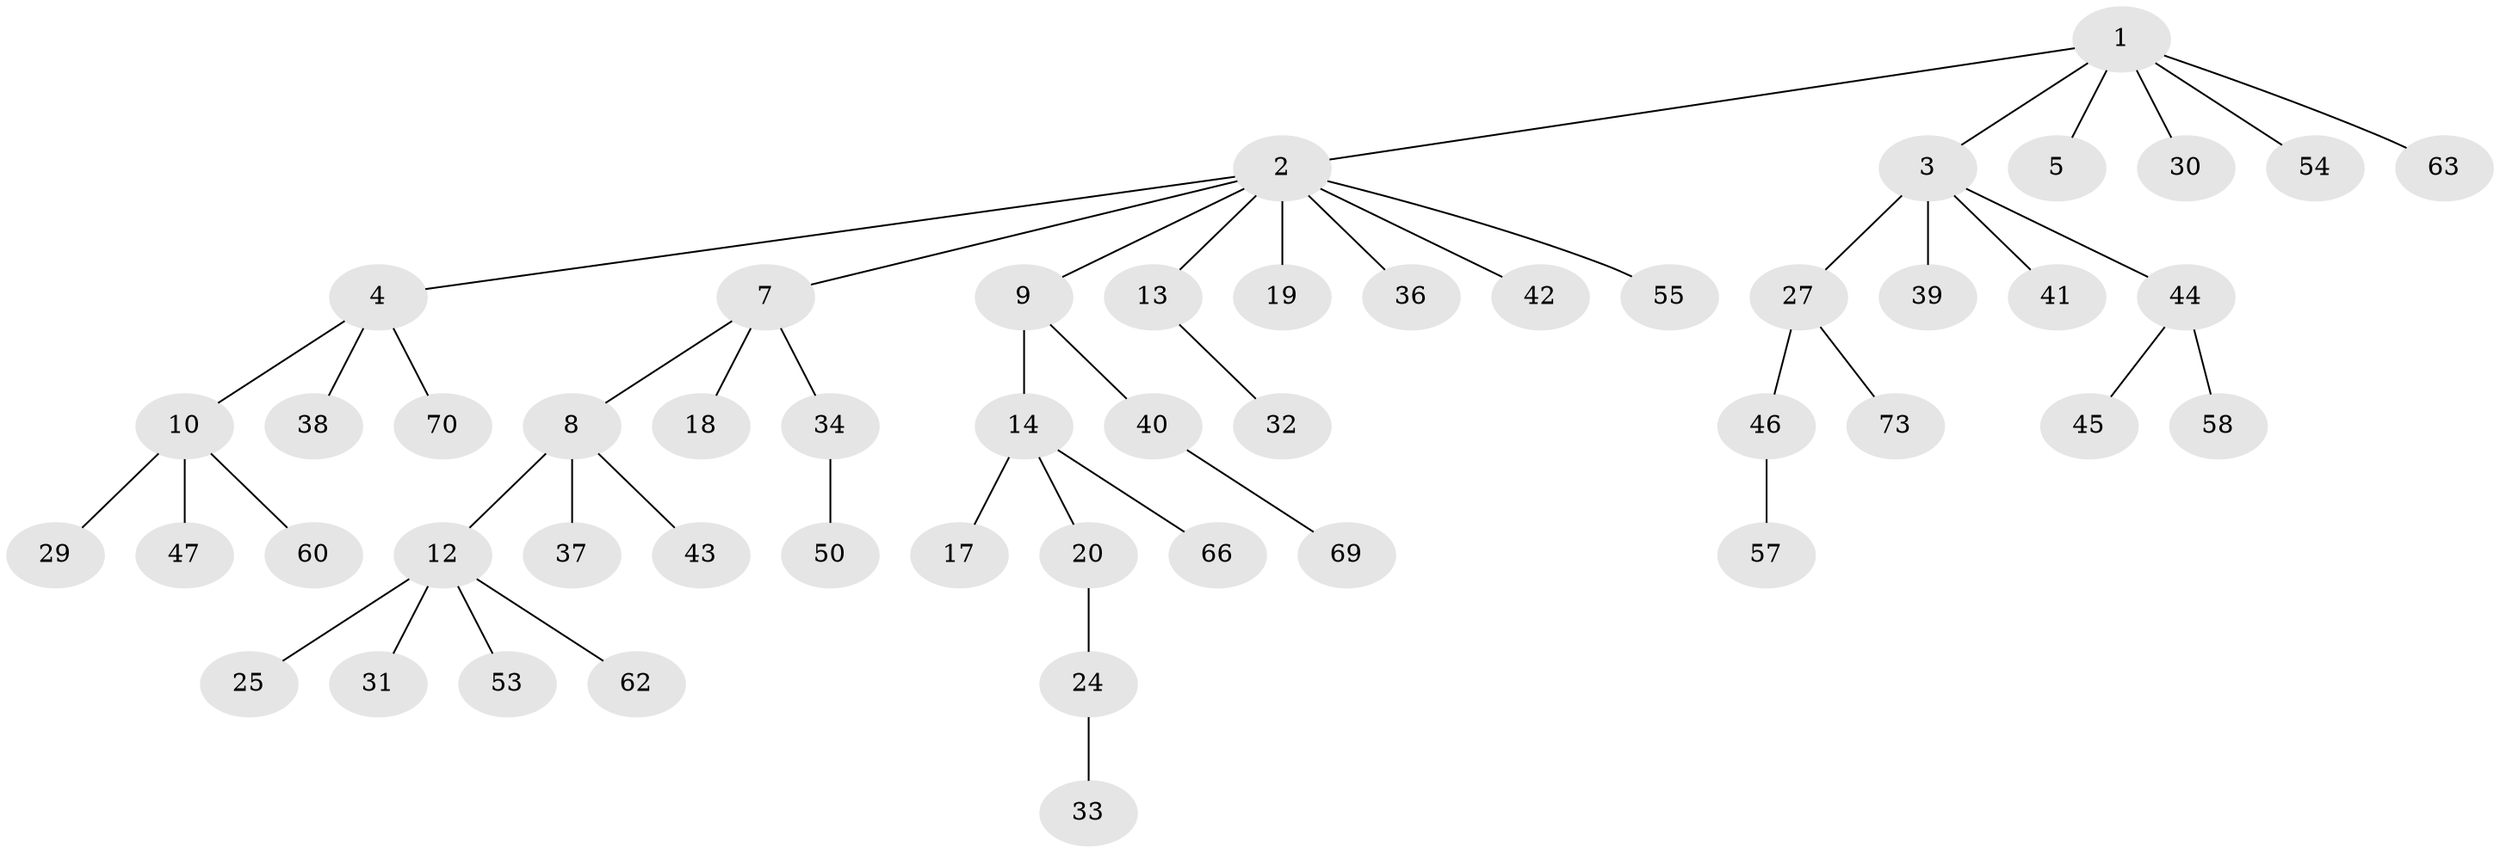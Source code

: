 // Generated by graph-tools (version 1.1) at 2025/24/03/03/25 07:24:08]
// undirected, 50 vertices, 49 edges
graph export_dot {
graph [start="1"]
  node [color=gray90,style=filled];
  1 [super="+22"];
  2 [super="+6"];
  3 [super="+28"];
  4 [super="+26"];
  5 [super="+11"];
  7 [super="+23"];
  8 [super="+16"];
  9 [super="+59"];
  10 [super="+15"];
  12 [super="+21"];
  13;
  14 [super="+56"];
  17;
  18;
  19;
  20;
  24 [super="+64"];
  25 [super="+35"];
  27 [super="+72"];
  29;
  30 [super="+51"];
  31;
  32 [super="+48"];
  33;
  34 [super="+49"];
  36;
  37;
  38;
  39;
  40 [super="+68"];
  41;
  42;
  43;
  44 [super="+52"];
  45;
  46;
  47;
  50 [super="+61"];
  53;
  54;
  55 [super="+67"];
  57 [super="+65"];
  58;
  60 [super="+71"];
  62;
  63;
  66;
  69;
  70;
  73;
  1 -- 2;
  1 -- 3;
  1 -- 5;
  1 -- 30;
  1 -- 54;
  1 -- 63;
  2 -- 4;
  2 -- 7;
  2 -- 19;
  2 -- 42;
  2 -- 36;
  2 -- 55;
  2 -- 9;
  2 -- 13;
  3 -- 27;
  3 -- 39;
  3 -- 44;
  3 -- 41;
  4 -- 10;
  4 -- 38;
  4 -- 70;
  7 -- 8;
  7 -- 18;
  7 -- 34;
  8 -- 12;
  8 -- 43;
  8 -- 37;
  9 -- 14;
  9 -- 40;
  10 -- 60;
  10 -- 29;
  10 -- 47;
  12 -- 62;
  12 -- 25;
  12 -- 53;
  12 -- 31;
  13 -- 32;
  14 -- 17;
  14 -- 20;
  14 -- 66;
  20 -- 24;
  24 -- 33;
  27 -- 46;
  27 -- 73;
  34 -- 50;
  40 -- 69;
  44 -- 45;
  44 -- 58;
  46 -- 57;
}
